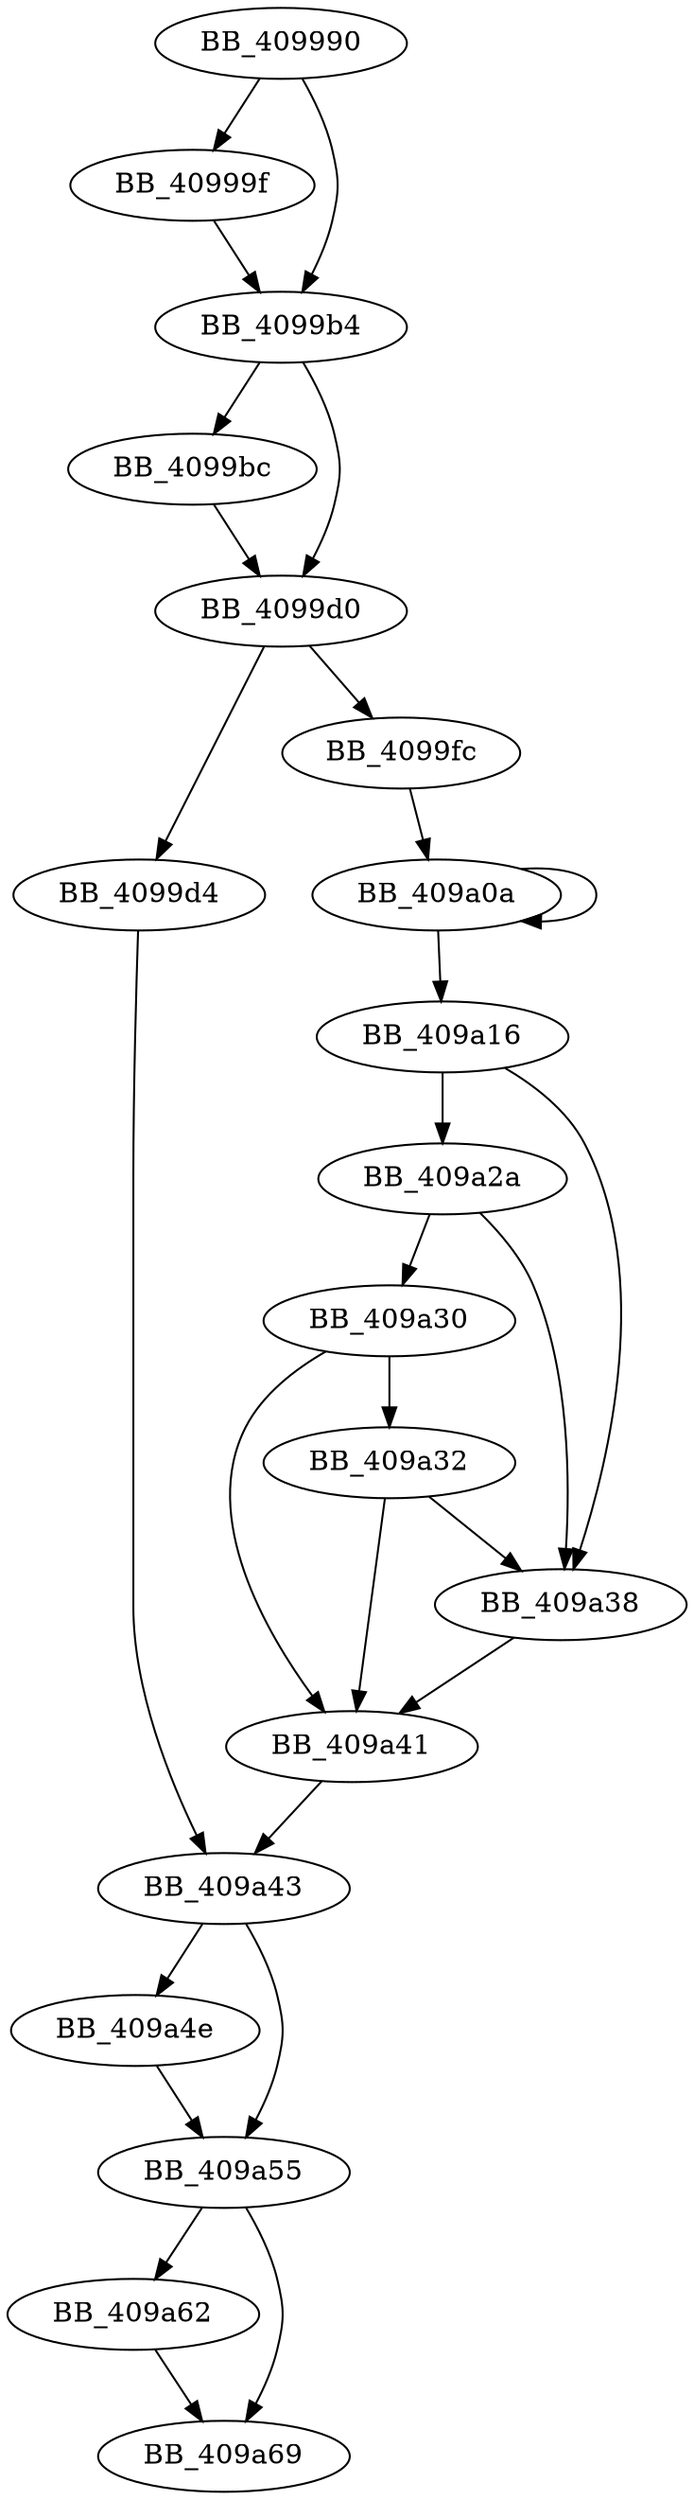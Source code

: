 DiGraph __alldvrm{
BB_409990->BB_40999f
BB_409990->BB_4099b4
BB_40999f->BB_4099b4
BB_4099b4->BB_4099bc
BB_4099b4->BB_4099d0
BB_4099bc->BB_4099d0
BB_4099d0->BB_4099d4
BB_4099d0->BB_4099fc
BB_4099d4->BB_409a43
BB_4099fc->BB_409a0a
BB_409a0a->BB_409a0a
BB_409a0a->BB_409a16
BB_409a16->BB_409a2a
BB_409a16->BB_409a38
BB_409a2a->BB_409a30
BB_409a2a->BB_409a38
BB_409a30->BB_409a32
BB_409a30->BB_409a41
BB_409a32->BB_409a38
BB_409a32->BB_409a41
BB_409a38->BB_409a41
BB_409a41->BB_409a43
BB_409a43->BB_409a4e
BB_409a43->BB_409a55
BB_409a4e->BB_409a55
BB_409a55->BB_409a62
BB_409a55->BB_409a69
BB_409a62->BB_409a69
}
